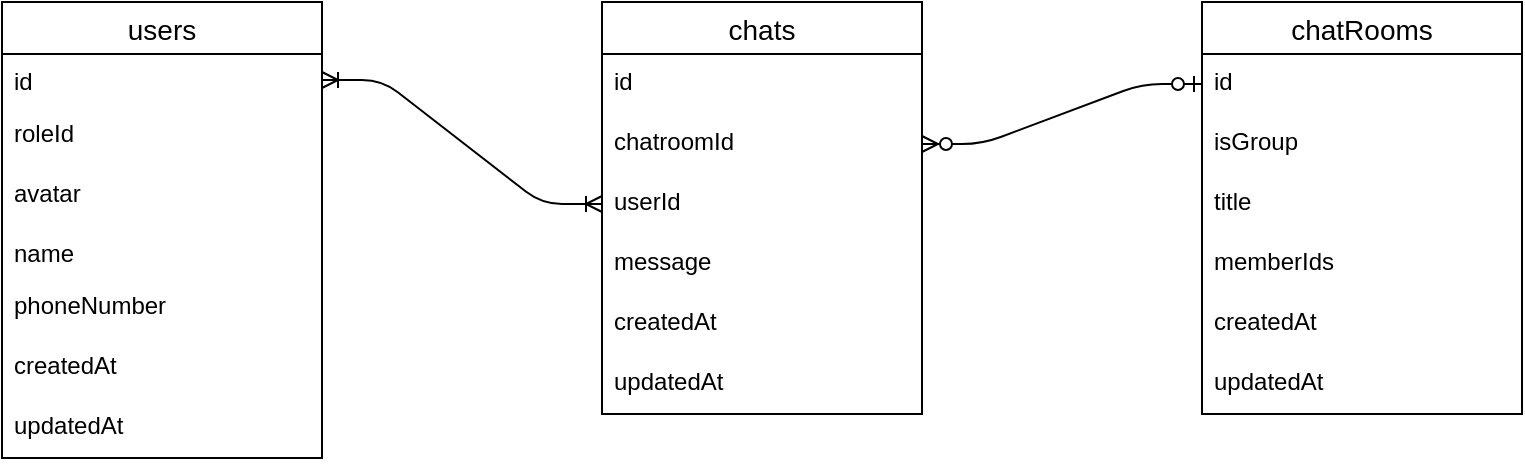 <mxfile version="15.2.9" type="device"><diagram id="R2lEEEUBdFMjLlhIrx00" name="Page-1"><mxGraphModel dx="1240" dy="743" grid="1" gridSize="10" guides="1" tooltips="1" connect="1" arrows="1" fold="1" page="1" pageScale="1" pageWidth="850" pageHeight="1100" math="0" shadow="0" extFonts="Permanent Marker^https://fonts.googleapis.com/css?family=Permanent+Marker"><root><mxCell id="0"/><mxCell id="1" parent="0"/><mxCell id="IwVxTYMORr-Uh41XCXGb-1" value="users" style="swimlane;fontStyle=0;childLayout=stackLayout;horizontal=1;startSize=26;horizontalStack=0;resizeParent=1;resizeParentMax=0;resizeLast=0;collapsible=1;marginBottom=0;fontSize=14;" parent="1" vertex="1"><mxGeometry x="40" y="80" width="160" height="228" as="geometry"/></mxCell><mxCell id="IwVxTYMORr-Uh41XCXGb-2" value="id" style="text;strokeColor=none;fillColor=none;align=left;verticalAlign=top;spacingLeft=4;spacingRight=4;overflow=hidden;rotatable=0;points=[[0,0.5],[1,0.5]];portConstraint=eastwest;" parent="IwVxTYMORr-Uh41XCXGb-1" vertex="1"><mxGeometry y="26" width="160" height="26" as="geometry"/></mxCell><mxCell id="201UHdL1nVR4scy4S-AW-7" value="roleId" style="text;strokeColor=none;fillColor=none;spacingLeft=4;spacingRight=4;overflow=hidden;rotatable=0;points=[[0,0.5],[1,0.5]];portConstraint=eastwest;fontSize=12;" vertex="1" parent="IwVxTYMORr-Uh41XCXGb-1"><mxGeometry y="52" width="160" height="30" as="geometry"/></mxCell><mxCell id="IwVxTYMORr-Uh41XCXGb-34" value="avatar" style="text;strokeColor=none;fillColor=none;spacingLeft=4;spacingRight=4;overflow=hidden;rotatable=0;points=[[0,0.5],[1,0.5]];portConstraint=eastwest;fontSize=12;" parent="IwVxTYMORr-Uh41XCXGb-1" vertex="1"><mxGeometry y="82" width="160" height="30" as="geometry"/></mxCell><mxCell id="IwVxTYMORr-Uh41XCXGb-4" value="name" style="text;strokeColor=none;fillColor=none;align=left;verticalAlign=top;spacingLeft=4;spacingRight=4;overflow=hidden;rotatable=0;points=[[0,0.5],[1,0.5]];portConstraint=eastwest;" parent="IwVxTYMORr-Uh41XCXGb-1" vertex="1"><mxGeometry y="112" width="160" height="26" as="geometry"/></mxCell><mxCell id="IwVxTYMORr-Uh41XCXGb-5" value="phoneNumber" style="text;strokeColor=none;fillColor=none;spacingLeft=4;spacingRight=4;overflow=hidden;rotatable=0;points=[[0,0.5],[1,0.5]];portConstraint=eastwest;fontSize=12;" parent="IwVxTYMORr-Uh41XCXGb-1" vertex="1"><mxGeometry y="138" width="160" height="30" as="geometry"/></mxCell><mxCell id="IwVxTYMORr-Uh41XCXGb-7" value="createdAt" style="text;strokeColor=none;fillColor=none;spacingLeft=4;spacingRight=4;overflow=hidden;rotatable=0;points=[[0,0.5],[1,0.5]];portConstraint=eastwest;fontSize=12;" parent="IwVxTYMORr-Uh41XCXGb-1" vertex="1"><mxGeometry y="168" width="160" height="30" as="geometry"/></mxCell><mxCell id="IwVxTYMORr-Uh41XCXGb-8" value="updatedAt" style="text;strokeColor=none;fillColor=none;spacingLeft=4;spacingRight=4;overflow=hidden;rotatable=0;points=[[0,0.5],[1,0.5]];portConstraint=eastwest;fontSize=12;" parent="IwVxTYMORr-Uh41XCXGb-1" vertex="1"><mxGeometry y="198" width="160" height="30" as="geometry"/></mxCell><mxCell id="IwVxTYMORr-Uh41XCXGb-10" value="chatRooms" style="swimlane;fontStyle=0;childLayout=stackLayout;horizontal=1;startSize=26;horizontalStack=0;resizeParent=1;resizeParentMax=0;resizeLast=0;collapsible=1;marginBottom=0;align=center;fontSize=14;" parent="1" vertex="1"><mxGeometry x="640" y="80" width="160" height="206" as="geometry"/></mxCell><mxCell id="IwVxTYMORr-Uh41XCXGb-11" value="id" style="text;strokeColor=none;fillColor=none;spacingLeft=4;spacingRight=4;overflow=hidden;rotatable=0;points=[[0,0.5],[1,0.5]];portConstraint=eastwest;fontSize=12;" parent="IwVxTYMORr-Uh41XCXGb-10" vertex="1"><mxGeometry y="26" width="160" height="30" as="geometry"/></mxCell><mxCell id="IwVxTYMORr-Uh41XCXGb-12" value="isGroup" style="text;strokeColor=none;fillColor=none;spacingLeft=4;spacingRight=4;overflow=hidden;rotatable=0;points=[[0,0.5],[1,0.5]];portConstraint=eastwest;fontSize=12;" parent="IwVxTYMORr-Uh41XCXGb-10" vertex="1"><mxGeometry y="56" width="160" height="30" as="geometry"/></mxCell><mxCell id="IwVxTYMORr-Uh41XCXGb-13" value="title" style="text;strokeColor=none;fillColor=none;spacingLeft=4;spacingRight=4;overflow=hidden;rotatable=0;points=[[0,0.5],[1,0.5]];portConstraint=eastwest;fontSize=12;" parent="IwVxTYMORr-Uh41XCXGb-10" vertex="1"><mxGeometry y="86" width="160" height="30" as="geometry"/></mxCell><mxCell id="IwVxTYMORr-Uh41XCXGb-33" value="memberIds" style="text;strokeColor=none;fillColor=none;spacingLeft=4;spacingRight=4;overflow=hidden;rotatable=0;points=[[0,0.5],[1,0.5]];portConstraint=eastwest;fontSize=12;" parent="IwVxTYMORr-Uh41XCXGb-10" vertex="1"><mxGeometry y="116" width="160" height="30" as="geometry"/></mxCell><mxCell id="IwVxTYMORr-Uh41XCXGb-14" value="createdAt" style="text;strokeColor=none;fillColor=none;spacingLeft=4;spacingRight=4;overflow=hidden;rotatable=0;points=[[0,0.5],[1,0.5]];portConstraint=eastwest;fontSize=12;" parent="IwVxTYMORr-Uh41XCXGb-10" vertex="1"><mxGeometry y="146" width="160" height="30" as="geometry"/></mxCell><mxCell id="IwVxTYMORr-Uh41XCXGb-15" value="updatedAt" style="text;strokeColor=none;fillColor=none;spacingLeft=4;spacingRight=4;overflow=hidden;rotatable=0;points=[[0,0.5],[1,0.5]];portConstraint=eastwest;fontSize=12;" parent="IwVxTYMORr-Uh41XCXGb-10" vertex="1"><mxGeometry y="176" width="160" height="30" as="geometry"/></mxCell><mxCell id="IwVxTYMORr-Uh41XCXGb-22" value="chats" style="swimlane;fontStyle=0;childLayout=stackLayout;horizontal=1;startSize=26;horizontalStack=0;resizeParent=1;resizeParentMax=0;resizeLast=0;collapsible=1;marginBottom=0;align=center;fontSize=14;" parent="1" vertex="1"><mxGeometry x="340" y="80" width="160" height="206" as="geometry"/></mxCell><mxCell id="IwVxTYMORr-Uh41XCXGb-23" value="id" style="text;strokeColor=none;fillColor=none;spacingLeft=4;spacingRight=4;overflow=hidden;rotatable=0;points=[[0,0.5],[1,0.5]];portConstraint=eastwest;fontSize=12;" parent="IwVxTYMORr-Uh41XCXGb-22" vertex="1"><mxGeometry y="26" width="160" height="30" as="geometry"/></mxCell><mxCell id="IwVxTYMORr-Uh41XCXGb-24" value="chatroomId" style="text;strokeColor=none;fillColor=none;spacingLeft=4;spacingRight=4;overflow=hidden;rotatable=0;points=[[0,0.5],[1,0.5]];portConstraint=eastwest;fontSize=12;" parent="IwVxTYMORr-Uh41XCXGb-22" vertex="1"><mxGeometry y="56" width="160" height="30" as="geometry"/></mxCell><mxCell id="IwVxTYMORr-Uh41XCXGb-25" value="userId" style="text;strokeColor=none;fillColor=none;spacingLeft=4;spacingRight=4;overflow=hidden;rotatable=0;points=[[0,0.5],[1,0.5]];portConstraint=eastwest;fontSize=12;" parent="IwVxTYMORr-Uh41XCXGb-22" vertex="1"><mxGeometry y="86" width="160" height="30" as="geometry"/></mxCell><mxCell id="IwVxTYMORr-Uh41XCXGb-26" value="message" style="text;strokeColor=none;fillColor=none;spacingLeft=4;spacingRight=4;overflow=hidden;rotatable=0;points=[[0,0.5],[1,0.5]];portConstraint=eastwest;fontSize=12;" parent="IwVxTYMORr-Uh41XCXGb-22" vertex="1"><mxGeometry y="116" width="160" height="30" as="geometry"/></mxCell><mxCell id="IwVxTYMORr-Uh41XCXGb-27" value="createdAt" style="text;strokeColor=none;fillColor=none;spacingLeft=4;spacingRight=4;overflow=hidden;rotatable=0;points=[[0,0.5],[1,0.5]];portConstraint=eastwest;fontSize=12;" parent="IwVxTYMORr-Uh41XCXGb-22" vertex="1"><mxGeometry y="146" width="160" height="30" as="geometry"/></mxCell><mxCell id="IwVxTYMORr-Uh41XCXGb-28" value="updatedAt" style="text;strokeColor=none;fillColor=none;spacingLeft=4;spacingRight=4;overflow=hidden;rotatable=0;points=[[0,0.5],[1,0.5]];portConstraint=eastwest;fontSize=12;" parent="IwVxTYMORr-Uh41XCXGb-22" vertex="1"><mxGeometry y="176" width="160" height="30" as="geometry"/></mxCell><mxCell id="201UHdL1nVR4scy4S-AW-3" value="" style="edgeStyle=entityRelationEdgeStyle;fontSize=12;html=1;endArrow=ERzeroToMany;startArrow=ERzeroToOne;entryX=1;entryY=0.5;entryDx=0;entryDy=0;" edge="1" parent="1" source="IwVxTYMORr-Uh41XCXGb-11" target="IwVxTYMORr-Uh41XCXGb-24"><mxGeometry width="100" height="100" relative="1" as="geometry"><mxPoint x="400" y="260" as="sourcePoint"/><mxPoint x="300" y="430" as="targetPoint"/></mxGeometry></mxCell><mxCell id="201UHdL1nVR4scy4S-AW-17" value="" style="edgeStyle=entityRelationEdgeStyle;fontSize=12;html=1;endArrow=ERoneToMany;startArrow=ERoneToMany;entryX=0;entryY=0.5;entryDx=0;entryDy=0;exitX=1;exitY=0.5;exitDx=0;exitDy=0;" edge="1" parent="1" source="IwVxTYMORr-Uh41XCXGb-2" target="IwVxTYMORr-Uh41XCXGb-25"><mxGeometry width="100" height="100" relative="1" as="geometry"><mxPoint x="460" y="230" as="sourcePoint"/><mxPoint x="560" y="130" as="targetPoint"/></mxGeometry></mxCell></root></mxGraphModel></diagram></mxfile>